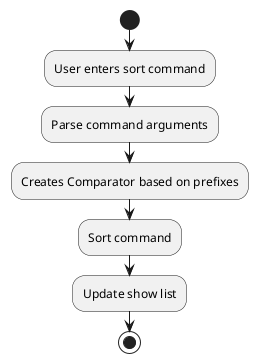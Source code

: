 @startuml
'https://plantuml.com/activity-diagram-beta

start
:User enters sort command;
:Parse command arguments;
:Creates Comparator based on prefixes;
:Sort command;
:Update show list;
stop

@enduml
